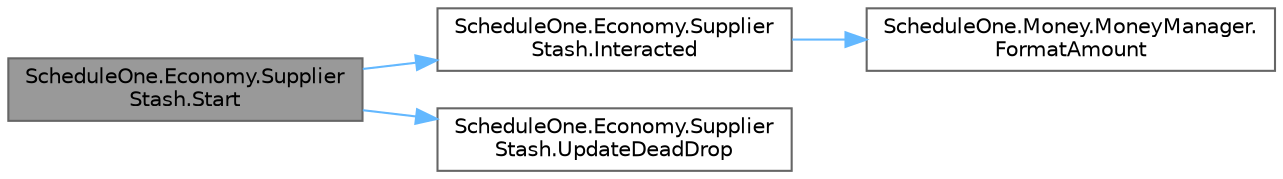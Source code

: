 digraph "ScheduleOne.Economy.SupplierStash.Start"
{
 // LATEX_PDF_SIZE
  bgcolor="transparent";
  edge [fontname=Helvetica,fontsize=10,labelfontname=Helvetica,labelfontsize=10];
  node [fontname=Helvetica,fontsize=10,shape=box,height=0.2,width=0.4];
  rankdir="LR";
  Node1 [id="Node000001",label="ScheduleOne.Economy.Supplier\lStash.Start",height=0.2,width=0.4,color="gray40", fillcolor="grey60", style="filled", fontcolor="black",tooltip=" "];
  Node1 -> Node2 [id="edge1_Node000001_Node000002",color="steelblue1",style="solid",tooltip=" "];
  Node2 [id="Node000002",label="ScheduleOne.Economy.Supplier\lStash.Interacted",height=0.2,width=0.4,color="grey40", fillcolor="white", style="filled",URL="$class_schedule_one_1_1_economy_1_1_supplier_stash.html#a08eb92b4c276ffd4566518139edec7ec",tooltip=" "];
  Node2 -> Node3 [id="edge2_Node000002_Node000003",color="steelblue1",style="solid",tooltip=" "];
  Node3 [id="Node000003",label="ScheduleOne.Money.MoneyManager.\lFormatAmount",height=0.2,width=0.4,color="grey40", fillcolor="white", style="filled",URL="$class_schedule_one_1_1_money_1_1_money_manager.html#a78b4073a7950bbf638996b8e16ac18e5",tooltip=" "];
  Node1 -> Node4 [id="edge3_Node000001_Node000004",color="steelblue1",style="solid",tooltip=" "];
  Node4 [id="Node000004",label="ScheduleOne.Economy.Supplier\lStash.UpdateDeadDrop",height=0.2,width=0.4,color="grey40", fillcolor="white", style="filled",URL="$class_schedule_one_1_1_economy_1_1_supplier_stash.html#a4eeb4c5cfbaff9d40e8c6f5d62aeff53",tooltip=" "];
}
